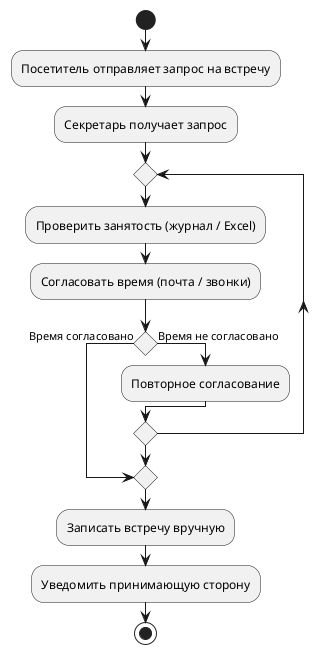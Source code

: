 @startuml

start

:Посетитель отправляет запрос на встречу;

:Секретарь получает запрос;

' Начало цикла согласования
repeat
  :Проверить занятость (журнал / Excel);
  :Согласовать время (почта / звонки);

  if () then (Время согласовано)
    ' Если время согласовано, выходим из цикла
    break
  else (Время не согласовано)
    :Повторное согласование;
    ' Если нет, остаемся в цикле для новой попытки
  endif
repeat while

' Действия после успешного согласования
:Записать встречу вручную;
:Уведомить принимающую сторону;

stop

@enduml